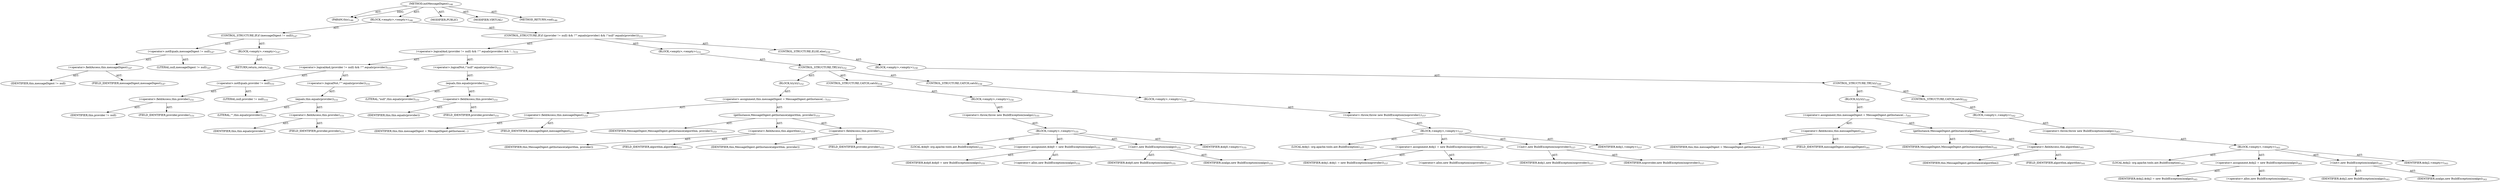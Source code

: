 digraph "initMessageDigest" {  
"111669149698" [label = <(METHOD,initMessageDigest)<SUB>146</SUB>> ]
"115964116997" [label = <(PARAM,this)<SUB>146</SUB>> ]
"25769803778" [label = <(BLOCK,&lt;empty&gt;,&lt;empty&gt;)<SUB>146</SUB>> ]
"47244640256" [label = <(CONTROL_STRUCTURE,IF,if (messageDigest != null))<SUB>147</SUB>> ]
"30064771076" [label = <(&lt;operator&gt;.notEquals,messageDigest != null)<SUB>147</SUB>> ]
"30064771077" [label = <(&lt;operator&gt;.fieldAccess,this.messageDigest)<SUB>147</SUB>> ]
"68719476741" [label = <(IDENTIFIER,this,messageDigest != null)> ]
"55834574850" [label = <(FIELD_IDENTIFIER,messageDigest,messageDigest)<SUB>147</SUB>> ]
"90194313216" [label = <(LITERAL,null,messageDigest != null)<SUB>147</SUB>> ]
"25769803779" [label = <(BLOCK,&lt;empty&gt;,&lt;empty&gt;)<SUB>147</SUB>> ]
"146028888064" [label = <(RETURN,return;,return;)<SUB>148</SUB>> ]
"47244640257" [label = <(CONTROL_STRUCTURE,IF,if ((provider != null) &amp;&amp; !&quot;&quot;.equals(provider) &amp;&amp; !&quot;null&quot;.equals(provider)))<SUB>151</SUB>> ]
"30064771078" [label = <(&lt;operator&gt;.logicalAnd,(provider != null) &amp;&amp; !&quot;&quot;.equals(provider) &amp;&amp; !...)<SUB>151</SUB>> ]
"30064771079" [label = <(&lt;operator&gt;.logicalAnd,(provider != null) &amp;&amp; !&quot;&quot;.equals(provider))<SUB>151</SUB>> ]
"30064771080" [label = <(&lt;operator&gt;.notEquals,provider != null)<SUB>151</SUB>> ]
"30064771081" [label = <(&lt;operator&gt;.fieldAccess,this.provider)<SUB>151</SUB>> ]
"68719476742" [label = <(IDENTIFIER,this,provider != null)> ]
"55834574851" [label = <(FIELD_IDENTIFIER,provider,provider)<SUB>151</SUB>> ]
"90194313217" [label = <(LITERAL,null,provider != null)<SUB>151</SUB>> ]
"30064771082" [label = <(&lt;operator&gt;.logicalNot,!&quot;&quot;.equals(provider))<SUB>151</SUB>> ]
"30064771083" [label = <(equals,this.equals(provider))<SUB>151</SUB>> ]
"90194313218" [label = <(LITERAL,&quot;&quot;,this.equals(provider))<SUB>151</SUB>> ]
"30064771084" [label = <(&lt;operator&gt;.fieldAccess,this.provider)<SUB>151</SUB>> ]
"68719476743" [label = <(IDENTIFIER,this,this.equals(provider))> ]
"55834574852" [label = <(FIELD_IDENTIFIER,provider,provider)<SUB>151</SUB>> ]
"30064771085" [label = <(&lt;operator&gt;.logicalNot,!&quot;null&quot;.equals(provider))<SUB>151</SUB>> ]
"30064771086" [label = <(equals,this.equals(provider))<SUB>151</SUB>> ]
"90194313219" [label = <(LITERAL,&quot;null&quot;,this.equals(provider))<SUB>151</SUB>> ]
"30064771087" [label = <(&lt;operator&gt;.fieldAccess,this.provider)<SUB>151</SUB>> ]
"68719476744" [label = <(IDENTIFIER,this,this.equals(provider))> ]
"55834574853" [label = <(FIELD_IDENTIFIER,provider,provider)<SUB>151</SUB>> ]
"25769803780" [label = <(BLOCK,&lt;empty&gt;,&lt;empty&gt;)<SUB>151</SUB>> ]
"47244640258" [label = <(CONTROL_STRUCTURE,TRY,try)<SUB>152</SUB>> ]
"25769803781" [label = <(BLOCK,try,try)<SUB>152</SUB>> ]
"30064771088" [label = <(&lt;operator&gt;.assignment,this.messageDigest = MessageDigest.getInstance(...)<SUB>153</SUB>> ]
"30064771089" [label = <(&lt;operator&gt;.fieldAccess,this.messageDigest)<SUB>153</SUB>> ]
"68719476745" [label = <(IDENTIFIER,this,this.messageDigest = MessageDigest.getInstance(...)> ]
"55834574854" [label = <(FIELD_IDENTIFIER,messageDigest,messageDigest)<SUB>153</SUB>> ]
"30064771090" [label = <(getInstance,MessageDigest.getInstance(algorithm, provider))<SUB>153</SUB>> ]
"68719476746" [label = <(IDENTIFIER,MessageDigest,MessageDigest.getInstance(algorithm, provider))<SUB>153</SUB>> ]
"30064771091" [label = <(&lt;operator&gt;.fieldAccess,this.algorithm)<SUB>153</SUB>> ]
"68719476747" [label = <(IDENTIFIER,this,MessageDigest.getInstance(algorithm, provider))> ]
"55834574855" [label = <(FIELD_IDENTIFIER,algorithm,algorithm)<SUB>153</SUB>> ]
"30064771092" [label = <(&lt;operator&gt;.fieldAccess,this.provider)<SUB>153</SUB>> ]
"68719476748" [label = <(IDENTIFIER,this,MessageDigest.getInstance(algorithm, provider))> ]
"55834574856" [label = <(FIELD_IDENTIFIER,provider,provider)<SUB>153</SUB>> ]
"47244640259" [label = <(CONTROL_STRUCTURE,CATCH,catch)<SUB>154</SUB>> ]
"25769803782" [label = <(BLOCK,&lt;empty&gt;,&lt;empty&gt;)<SUB>154</SUB>> ]
"30064771093" [label = <(&lt;operator&gt;.throw,throw new BuildException(noalgo);)<SUB>155</SUB>> ]
"25769803783" [label = <(BLOCK,&lt;empty&gt;,&lt;empty&gt;)<SUB>155</SUB>> ]
"94489280512" [label = <(LOCAL,$obj0: org.apache.tools.ant.BuildException)<SUB>155</SUB>> ]
"30064771094" [label = <(&lt;operator&gt;.assignment,$obj0 = new BuildException(noalgo))<SUB>155</SUB>> ]
"68719476749" [label = <(IDENTIFIER,$obj0,$obj0 = new BuildException(noalgo))<SUB>155</SUB>> ]
"30064771095" [label = <(&lt;operator&gt;.alloc,new BuildException(noalgo))<SUB>155</SUB>> ]
"30064771096" [label = <(&lt;init&gt;,new BuildException(noalgo))<SUB>155</SUB>> ]
"68719476750" [label = <(IDENTIFIER,$obj0,new BuildException(noalgo))<SUB>155</SUB>> ]
"68719476751" [label = <(IDENTIFIER,noalgo,new BuildException(noalgo))<SUB>155</SUB>> ]
"68719476752" [label = <(IDENTIFIER,$obj0,&lt;empty&gt;)<SUB>155</SUB>> ]
"47244640260" [label = <(CONTROL_STRUCTURE,CATCH,catch)<SUB>156</SUB>> ]
"25769803784" [label = <(BLOCK,&lt;empty&gt;,&lt;empty&gt;)<SUB>156</SUB>> ]
"30064771097" [label = <(&lt;operator&gt;.throw,throw new BuildException(noprovider);)<SUB>157</SUB>> ]
"25769803785" [label = <(BLOCK,&lt;empty&gt;,&lt;empty&gt;)<SUB>157</SUB>> ]
"94489280513" [label = <(LOCAL,$obj1: org.apache.tools.ant.BuildException)<SUB>157</SUB>> ]
"30064771098" [label = <(&lt;operator&gt;.assignment,$obj1 = new BuildException(noprovider))<SUB>157</SUB>> ]
"68719476753" [label = <(IDENTIFIER,$obj1,$obj1 = new BuildException(noprovider))<SUB>157</SUB>> ]
"30064771099" [label = <(&lt;operator&gt;.alloc,new BuildException(noprovider))<SUB>157</SUB>> ]
"30064771100" [label = <(&lt;init&gt;,new BuildException(noprovider))<SUB>157</SUB>> ]
"68719476754" [label = <(IDENTIFIER,$obj1,new BuildException(noprovider))<SUB>157</SUB>> ]
"68719476755" [label = <(IDENTIFIER,noprovider,new BuildException(noprovider))<SUB>157</SUB>> ]
"68719476756" [label = <(IDENTIFIER,$obj1,&lt;empty&gt;)<SUB>157</SUB>> ]
"47244640261" [label = <(CONTROL_STRUCTURE,ELSE,else)<SUB>159</SUB>> ]
"25769803786" [label = <(BLOCK,&lt;empty&gt;,&lt;empty&gt;)<SUB>159</SUB>> ]
"47244640262" [label = <(CONTROL_STRUCTURE,TRY,try)<SUB>160</SUB>> ]
"25769803787" [label = <(BLOCK,try,try)<SUB>160</SUB>> ]
"30064771101" [label = <(&lt;operator&gt;.assignment,this.messageDigest = MessageDigest.getInstance(...)<SUB>161</SUB>> ]
"30064771102" [label = <(&lt;operator&gt;.fieldAccess,this.messageDigest)<SUB>161</SUB>> ]
"68719476757" [label = <(IDENTIFIER,this,this.messageDigest = MessageDigest.getInstance(...)> ]
"55834574857" [label = <(FIELD_IDENTIFIER,messageDigest,messageDigest)<SUB>161</SUB>> ]
"30064771103" [label = <(getInstance,MessageDigest.getInstance(algorithm))<SUB>161</SUB>> ]
"68719476758" [label = <(IDENTIFIER,MessageDigest,MessageDigest.getInstance(algorithm))<SUB>161</SUB>> ]
"30064771104" [label = <(&lt;operator&gt;.fieldAccess,this.algorithm)<SUB>161</SUB>> ]
"68719476759" [label = <(IDENTIFIER,this,MessageDigest.getInstance(algorithm))> ]
"55834574858" [label = <(FIELD_IDENTIFIER,algorithm,algorithm)<SUB>161</SUB>> ]
"47244640263" [label = <(CONTROL_STRUCTURE,CATCH,catch)<SUB>162</SUB>> ]
"25769803788" [label = <(BLOCK,&lt;empty&gt;,&lt;empty&gt;)<SUB>162</SUB>> ]
"30064771105" [label = <(&lt;operator&gt;.throw,throw new BuildException(noalgo);)<SUB>163</SUB>> ]
"25769803789" [label = <(BLOCK,&lt;empty&gt;,&lt;empty&gt;)<SUB>163</SUB>> ]
"94489280514" [label = <(LOCAL,$obj2: org.apache.tools.ant.BuildException)<SUB>163</SUB>> ]
"30064771106" [label = <(&lt;operator&gt;.assignment,$obj2 = new BuildException(noalgo))<SUB>163</SUB>> ]
"68719476760" [label = <(IDENTIFIER,$obj2,$obj2 = new BuildException(noalgo))<SUB>163</SUB>> ]
"30064771107" [label = <(&lt;operator&gt;.alloc,new BuildException(noalgo))<SUB>163</SUB>> ]
"30064771108" [label = <(&lt;init&gt;,new BuildException(noalgo))<SUB>163</SUB>> ]
"68719476761" [label = <(IDENTIFIER,$obj2,new BuildException(noalgo))<SUB>163</SUB>> ]
"68719476762" [label = <(IDENTIFIER,noalgo,new BuildException(noalgo))<SUB>163</SUB>> ]
"68719476763" [label = <(IDENTIFIER,$obj2,&lt;empty&gt;)<SUB>163</SUB>> ]
"133143986184" [label = <(MODIFIER,PUBLIC)> ]
"133143986185" [label = <(MODIFIER,VIRTUAL)> ]
"128849018882" [label = <(METHOD_RETURN,void)<SUB>146</SUB>> ]
  "111669149698" -> "115964116997"  [ label = "AST: "] 
  "111669149698" -> "25769803778"  [ label = "AST: "] 
  "111669149698" -> "133143986184"  [ label = "AST: "] 
  "111669149698" -> "133143986185"  [ label = "AST: "] 
  "111669149698" -> "128849018882"  [ label = "AST: "] 
  "25769803778" -> "47244640256"  [ label = "AST: "] 
  "25769803778" -> "47244640257"  [ label = "AST: "] 
  "47244640256" -> "30064771076"  [ label = "AST: "] 
  "47244640256" -> "25769803779"  [ label = "AST: "] 
  "30064771076" -> "30064771077"  [ label = "AST: "] 
  "30064771076" -> "90194313216"  [ label = "AST: "] 
  "30064771077" -> "68719476741"  [ label = "AST: "] 
  "30064771077" -> "55834574850"  [ label = "AST: "] 
  "25769803779" -> "146028888064"  [ label = "AST: "] 
  "47244640257" -> "30064771078"  [ label = "AST: "] 
  "47244640257" -> "25769803780"  [ label = "AST: "] 
  "47244640257" -> "47244640261"  [ label = "AST: "] 
  "30064771078" -> "30064771079"  [ label = "AST: "] 
  "30064771078" -> "30064771085"  [ label = "AST: "] 
  "30064771079" -> "30064771080"  [ label = "AST: "] 
  "30064771079" -> "30064771082"  [ label = "AST: "] 
  "30064771080" -> "30064771081"  [ label = "AST: "] 
  "30064771080" -> "90194313217"  [ label = "AST: "] 
  "30064771081" -> "68719476742"  [ label = "AST: "] 
  "30064771081" -> "55834574851"  [ label = "AST: "] 
  "30064771082" -> "30064771083"  [ label = "AST: "] 
  "30064771083" -> "90194313218"  [ label = "AST: "] 
  "30064771083" -> "30064771084"  [ label = "AST: "] 
  "30064771084" -> "68719476743"  [ label = "AST: "] 
  "30064771084" -> "55834574852"  [ label = "AST: "] 
  "30064771085" -> "30064771086"  [ label = "AST: "] 
  "30064771086" -> "90194313219"  [ label = "AST: "] 
  "30064771086" -> "30064771087"  [ label = "AST: "] 
  "30064771087" -> "68719476744"  [ label = "AST: "] 
  "30064771087" -> "55834574853"  [ label = "AST: "] 
  "25769803780" -> "47244640258"  [ label = "AST: "] 
  "47244640258" -> "25769803781"  [ label = "AST: "] 
  "47244640258" -> "47244640259"  [ label = "AST: "] 
  "47244640258" -> "47244640260"  [ label = "AST: "] 
  "25769803781" -> "30064771088"  [ label = "AST: "] 
  "30064771088" -> "30064771089"  [ label = "AST: "] 
  "30064771088" -> "30064771090"  [ label = "AST: "] 
  "30064771089" -> "68719476745"  [ label = "AST: "] 
  "30064771089" -> "55834574854"  [ label = "AST: "] 
  "30064771090" -> "68719476746"  [ label = "AST: "] 
  "30064771090" -> "30064771091"  [ label = "AST: "] 
  "30064771090" -> "30064771092"  [ label = "AST: "] 
  "30064771091" -> "68719476747"  [ label = "AST: "] 
  "30064771091" -> "55834574855"  [ label = "AST: "] 
  "30064771092" -> "68719476748"  [ label = "AST: "] 
  "30064771092" -> "55834574856"  [ label = "AST: "] 
  "47244640259" -> "25769803782"  [ label = "AST: "] 
  "25769803782" -> "30064771093"  [ label = "AST: "] 
  "30064771093" -> "25769803783"  [ label = "AST: "] 
  "25769803783" -> "94489280512"  [ label = "AST: "] 
  "25769803783" -> "30064771094"  [ label = "AST: "] 
  "25769803783" -> "30064771096"  [ label = "AST: "] 
  "25769803783" -> "68719476752"  [ label = "AST: "] 
  "30064771094" -> "68719476749"  [ label = "AST: "] 
  "30064771094" -> "30064771095"  [ label = "AST: "] 
  "30064771096" -> "68719476750"  [ label = "AST: "] 
  "30064771096" -> "68719476751"  [ label = "AST: "] 
  "47244640260" -> "25769803784"  [ label = "AST: "] 
  "25769803784" -> "30064771097"  [ label = "AST: "] 
  "30064771097" -> "25769803785"  [ label = "AST: "] 
  "25769803785" -> "94489280513"  [ label = "AST: "] 
  "25769803785" -> "30064771098"  [ label = "AST: "] 
  "25769803785" -> "30064771100"  [ label = "AST: "] 
  "25769803785" -> "68719476756"  [ label = "AST: "] 
  "30064771098" -> "68719476753"  [ label = "AST: "] 
  "30064771098" -> "30064771099"  [ label = "AST: "] 
  "30064771100" -> "68719476754"  [ label = "AST: "] 
  "30064771100" -> "68719476755"  [ label = "AST: "] 
  "47244640261" -> "25769803786"  [ label = "AST: "] 
  "25769803786" -> "47244640262"  [ label = "AST: "] 
  "47244640262" -> "25769803787"  [ label = "AST: "] 
  "47244640262" -> "47244640263"  [ label = "AST: "] 
  "25769803787" -> "30064771101"  [ label = "AST: "] 
  "30064771101" -> "30064771102"  [ label = "AST: "] 
  "30064771101" -> "30064771103"  [ label = "AST: "] 
  "30064771102" -> "68719476757"  [ label = "AST: "] 
  "30064771102" -> "55834574857"  [ label = "AST: "] 
  "30064771103" -> "68719476758"  [ label = "AST: "] 
  "30064771103" -> "30064771104"  [ label = "AST: "] 
  "30064771104" -> "68719476759"  [ label = "AST: "] 
  "30064771104" -> "55834574858"  [ label = "AST: "] 
  "47244640263" -> "25769803788"  [ label = "AST: "] 
  "25769803788" -> "30064771105"  [ label = "AST: "] 
  "30064771105" -> "25769803789"  [ label = "AST: "] 
  "25769803789" -> "94489280514"  [ label = "AST: "] 
  "25769803789" -> "30064771106"  [ label = "AST: "] 
  "25769803789" -> "30064771108"  [ label = "AST: "] 
  "25769803789" -> "68719476763"  [ label = "AST: "] 
  "30064771106" -> "68719476760"  [ label = "AST: "] 
  "30064771106" -> "30064771107"  [ label = "AST: "] 
  "30064771108" -> "68719476761"  [ label = "AST: "] 
  "30064771108" -> "68719476762"  [ label = "AST: "] 
  "111669149698" -> "115964116997"  [ label = "DDG: "] 
}
